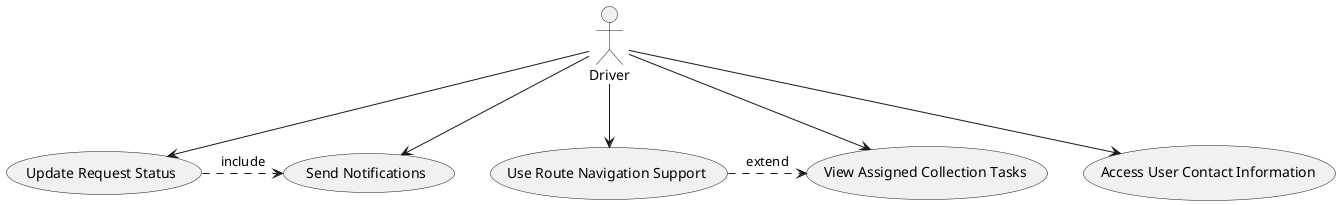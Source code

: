 @startuml Driver_Use_Case_Diagram
actor Driver
Driver --> (View Assigned Collection Tasks)
Driver --> (Update Request Status)
Driver --> (Access User Contact Information)
Driver --> (Send Notifications)
Driver --> (Use Route Navigation Support)
(Update Request Status) .> (Send Notifications) : include
(Use Route Navigation Support) .> (View Assigned Collection Tasks) : extend
@enduml